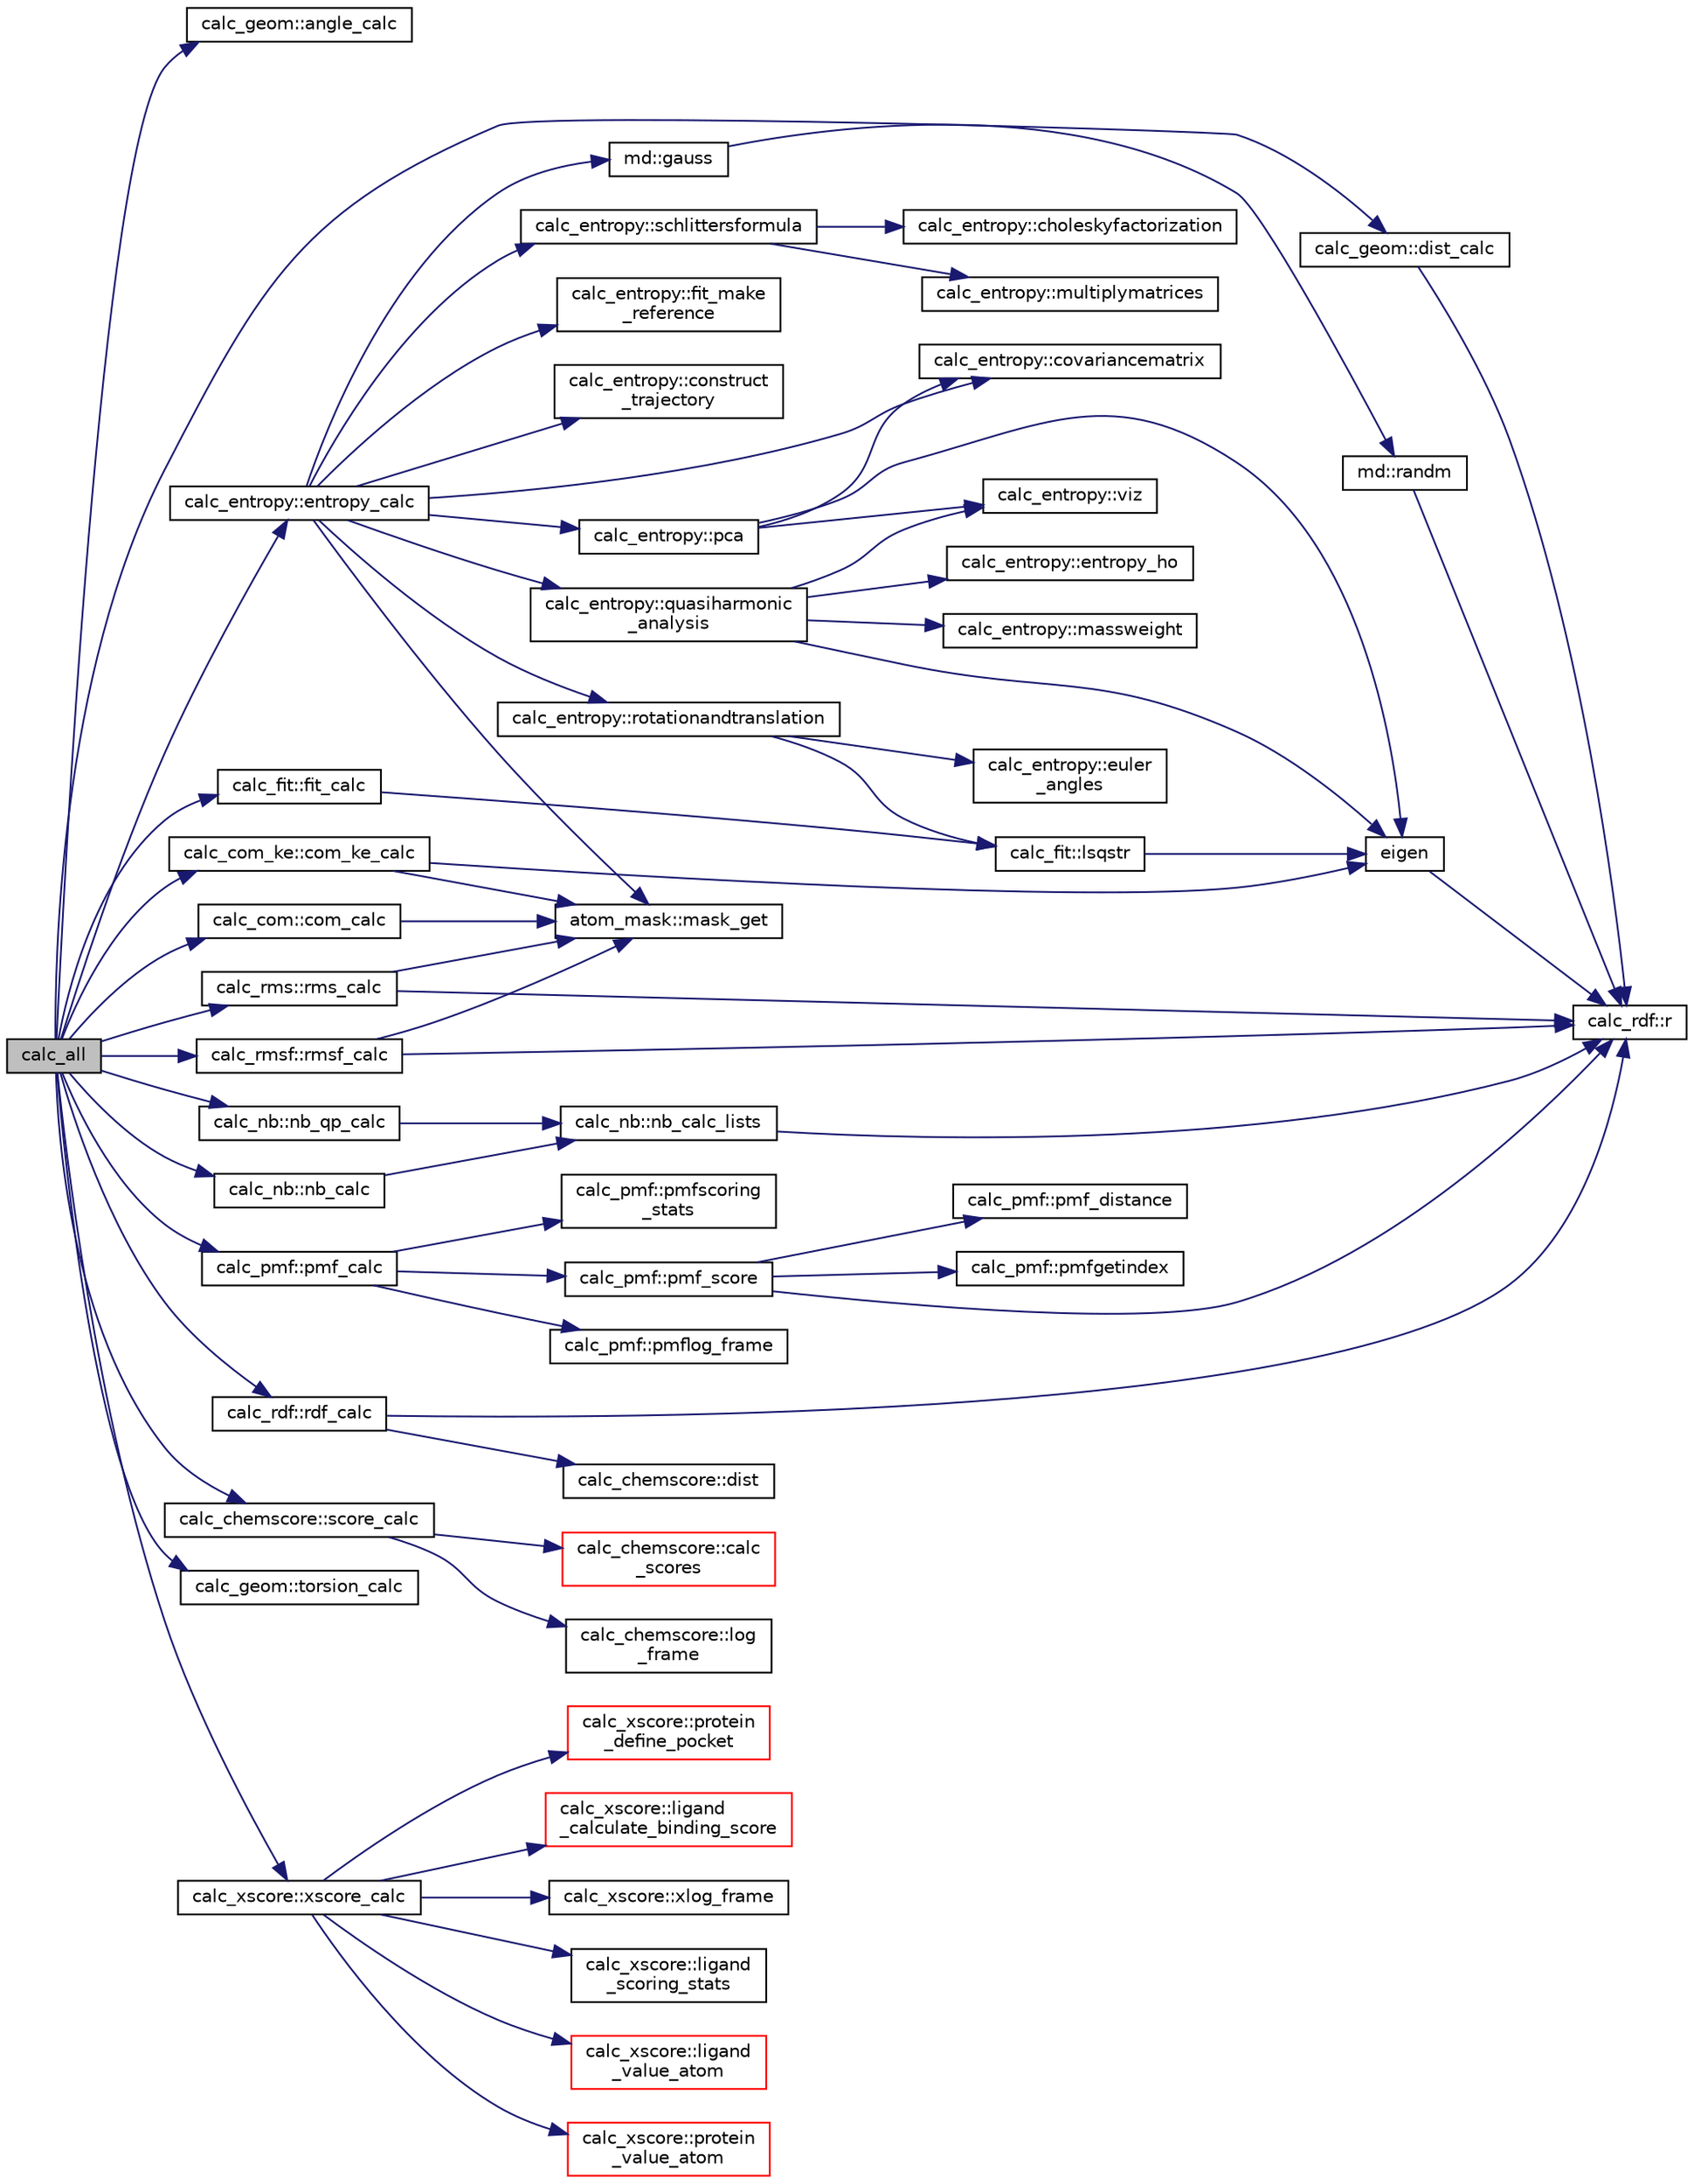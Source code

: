 digraph "calc_all"
{
  edge [fontname="Helvetica",fontsize="10",labelfontname="Helvetica",labelfontsize="10"];
  node [fontname="Helvetica",fontsize="10",shape=record];
  rankdir="LR";
  Node1 [label="calc_all",height=0.2,width=0.4,color="black", fillcolor="grey75", style="filled" fontcolor="black"];
  Node1 -> Node2 [color="midnightblue",fontsize="10",style="solid",fontname="Helvetica"];
  Node2 [label="calc_geom::angle_calc",height=0.2,width=0.4,color="black", fillcolor="white", style="filled",URL="$classcalc__geom.html#ac7a76181631ae1bfed15607f66009fe1"];
  Node1 -> Node3 [color="midnightblue",fontsize="10",style="solid",fontname="Helvetica"];
  Node3 [label="calc_com::com_calc",height=0.2,width=0.4,color="black", fillcolor="white", style="filled",URL="$classcalc__com.html#a8d29a63ddb97850c536c8acda9856013"];
  Node3 -> Node4 [color="midnightblue",fontsize="10",style="solid",fontname="Helvetica"];
  Node4 [label="atom_mask::mask_get",height=0.2,width=0.4,color="black", fillcolor="white", style="filled",URL="$classatom__mask.html#a9fb5742f563c05202fb3ac7175f80196"];
  Node1 -> Node5 [color="midnightblue",fontsize="10",style="solid",fontname="Helvetica"];
  Node5 [label="calc_com_ke::com_ke_calc",height=0.2,width=0.4,color="black", fillcolor="white", style="filled",URL="$classcalc__com__ke.html#a4721321fae51d63d7da0b33189366be2"];
  Node5 -> Node4 [color="midnightblue",fontsize="10",style="solid",fontname="Helvetica"];
  Node5 -> Node6 [color="midnightblue",fontsize="10",style="solid",fontname="Helvetica"];
  Node6 [label="eigen",height=0.2,width=0.4,color="black", fillcolor="white", style="filled",URL="$eigen_8f90.html#a6235fe5aa226f81d60122047e156250f"];
  Node6 -> Node7 [color="midnightblue",fontsize="10",style="solid",fontname="Helvetica"];
  Node7 [label="calc_rdf::r",height=0.2,width=0.4,color="black", fillcolor="white", style="filled",URL="$classcalc__rdf.html#a203d29eb42a922de8786e02bef09868a"];
  Node1 -> Node8 [color="midnightblue",fontsize="10",style="solid",fontname="Helvetica"];
  Node8 [label="calc_geom::dist_calc",height=0.2,width=0.4,color="black", fillcolor="white", style="filled",URL="$classcalc__geom.html#a944ba8085f76be268d1f09a8d26c8afd"];
  Node8 -> Node7 [color="midnightblue",fontsize="10",style="solid",fontname="Helvetica"];
  Node1 -> Node9 [color="midnightblue",fontsize="10",style="solid",fontname="Helvetica"];
  Node9 [label="calc_entropy::entropy_calc",height=0.2,width=0.4,color="black", fillcolor="white", style="filled",URL="$classcalc__entropy.html#aa0d5bd96bcbb6587c5e1e624674e5e4e"];
  Node9 -> Node10 [color="midnightblue",fontsize="10",style="solid",fontname="Helvetica"];
  Node10 [label="calc_entropy::fit_make\l_reference",height=0.2,width=0.4,color="black", fillcolor="white", style="filled",URL="$classcalc__entropy.html#a874a920bba323f41659a5a5b14988c01"];
  Node9 -> Node11 [color="midnightblue",fontsize="10",style="solid",fontname="Helvetica"];
  Node11 [label="calc_entropy::construct\l_trajectory",height=0.2,width=0.4,color="black", fillcolor="white", style="filled",URL="$classcalc__entropy.html#a2706ab3575d4580b597c79e13eb3bb5d"];
  Node9 -> Node12 [color="midnightblue",fontsize="10",style="solid",fontname="Helvetica"];
  Node12 [label="calc_entropy::rotationandtranslation",height=0.2,width=0.4,color="black", fillcolor="white", style="filled",URL="$classcalc__entropy.html#ac138d87a9a4edec83f075e4ae4525ef6"];
  Node12 -> Node13 [color="midnightblue",fontsize="10",style="solid",fontname="Helvetica"];
  Node13 [label="calc_fit::lsqstr",height=0.2,width=0.4,color="black", fillcolor="white", style="filled",URL="$classcalc__fit.html#aac8547f0c38c8a8b690d296238ffa70a"];
  Node13 -> Node6 [color="midnightblue",fontsize="10",style="solid",fontname="Helvetica"];
  Node12 -> Node14 [color="midnightblue",fontsize="10",style="solid",fontname="Helvetica"];
  Node14 [label="calc_entropy::euler\l_angles",height=0.2,width=0.4,color="black", fillcolor="white", style="filled",URL="$classcalc__entropy.html#ae9756fd0464bdb3c038ac5d3388a1847"];
  Node9 -> Node4 [color="midnightblue",fontsize="10",style="solid",fontname="Helvetica"];
  Node9 -> Node15 [color="midnightblue",fontsize="10",style="solid",fontname="Helvetica"];
  Node15 [label="calc_entropy::covariancematrix",height=0.2,width=0.4,color="black", fillcolor="white", style="filled",URL="$classcalc__entropy.html#a3755d627dc2eefc79df4b59a4250ed9a"];
  Node9 -> Node16 [color="midnightblue",fontsize="10",style="solid",fontname="Helvetica"];
  Node16 [label="calc_entropy::schlittersformula",height=0.2,width=0.4,color="black", fillcolor="white", style="filled",URL="$classcalc__entropy.html#aa6f0af095a3daa755f27611c7ee3a137"];
  Node16 -> Node17 [color="midnightblue",fontsize="10",style="solid",fontname="Helvetica"];
  Node17 [label="calc_entropy::multiplymatrices",height=0.2,width=0.4,color="black", fillcolor="white", style="filled",URL="$classcalc__entropy.html#a1bf295689ab7aa8ba66f5d835758c3ca"];
  Node16 -> Node18 [color="midnightblue",fontsize="10",style="solid",fontname="Helvetica"];
  Node18 [label="calc_entropy::choleskyfactorization",height=0.2,width=0.4,color="black", fillcolor="white", style="filled",URL="$classcalc__entropy.html#ab9136e2396446b5059a5fe7d36125573"];
  Node9 -> Node19 [color="midnightblue",fontsize="10",style="solid",fontname="Helvetica"];
  Node19 [label="calc_entropy::quasiharmonic\l_analysis",height=0.2,width=0.4,color="black", fillcolor="white", style="filled",URL="$classcalc__entropy.html#a2a9d851b8b3e7af4603059175dc539e3"];
  Node19 -> Node20 [color="midnightblue",fontsize="10",style="solid",fontname="Helvetica"];
  Node20 [label="calc_entropy::massweight",height=0.2,width=0.4,color="black", fillcolor="white", style="filled",URL="$classcalc__entropy.html#aaf7cfa4698786aa90ec49a0534983b2c"];
  Node19 -> Node21 [color="midnightblue",fontsize="10",style="solid",fontname="Helvetica"];
  Node21 [label="calc_entropy::viz",height=0.2,width=0.4,color="black", fillcolor="white", style="filled",URL="$classcalc__entropy.html#ab1305be69ef87d449d6e0a83f557ef80"];
  Node19 -> Node6 [color="midnightblue",fontsize="10",style="solid",fontname="Helvetica"];
  Node19 -> Node22 [color="midnightblue",fontsize="10",style="solid",fontname="Helvetica"];
  Node22 [label="calc_entropy::entropy_ho",height=0.2,width=0.4,color="black", fillcolor="white", style="filled",URL="$classcalc__entropy.html#ab614cb6e56be859a584badf06fdbc1fa"];
  Node9 -> Node23 [color="midnightblue",fontsize="10",style="solid",fontname="Helvetica"];
  Node23 [label="calc_entropy::pca",height=0.2,width=0.4,color="black", fillcolor="white", style="filled",URL="$classcalc__entropy.html#afae4ac42e827ba29f7e2dc444a868123"];
  Node23 -> Node15 [color="midnightblue",fontsize="10",style="solid",fontname="Helvetica"];
  Node23 -> Node21 [color="midnightblue",fontsize="10",style="solid",fontname="Helvetica"];
  Node23 -> Node6 [color="midnightblue",fontsize="10",style="solid",fontname="Helvetica"];
  Node9 -> Node24 [color="midnightblue",fontsize="10",style="solid",fontname="Helvetica"];
  Node24 [label="md::gauss",height=0.2,width=0.4,color="black", fillcolor="white", style="filled",URL="$classmd.html#ad5c98093b438b222e924abf03cea7ff4"];
  Node24 -> Node25 [color="midnightblue",fontsize="10",style="solid",fontname="Helvetica"];
  Node25 [label="md::randm",height=0.2,width=0.4,color="black", fillcolor="white", style="filled",URL="$classmd.html#a5e3b7b6f11ac03a3ffb18bdaaca242a5"];
  Node25 -> Node7 [color="midnightblue",fontsize="10",style="solid",fontname="Helvetica"];
  Node1 -> Node26 [color="midnightblue",fontsize="10",style="solid",fontname="Helvetica"];
  Node26 [label="calc_fit::fit_calc",height=0.2,width=0.4,color="black", fillcolor="white", style="filled",URL="$classcalc__fit.html#a34e3efb2981d1e8ad36d1556e6f69e18"];
  Node26 -> Node13 [color="midnightblue",fontsize="10",style="solid",fontname="Helvetica"];
  Node1 -> Node27 [color="midnightblue",fontsize="10",style="solid",fontname="Helvetica"];
  Node27 [label="calc_nb::nb_calc",height=0.2,width=0.4,color="black", fillcolor="white", style="filled",URL="$classcalc__nb.html#ab5ed70a50d41bb040e21f2e88ca8a207"];
  Node27 -> Node28 [color="midnightblue",fontsize="10",style="solid",fontname="Helvetica"];
  Node28 [label="calc_nb::nb_calc_lists",height=0.2,width=0.4,color="black", fillcolor="white", style="filled",URL="$classcalc__nb.html#a600889d4c85c927366dcdf744c4299e9"];
  Node28 -> Node7 [color="midnightblue",fontsize="10",style="solid",fontname="Helvetica"];
  Node1 -> Node29 [color="midnightblue",fontsize="10",style="solid",fontname="Helvetica"];
  Node29 [label="calc_nb::nb_qp_calc",height=0.2,width=0.4,color="black", fillcolor="white", style="filled",URL="$classcalc__nb.html#a936e04ca43919cd2cacfd48dbfac7d52"];
  Node29 -> Node28 [color="midnightblue",fontsize="10",style="solid",fontname="Helvetica"];
  Node1 -> Node30 [color="midnightblue",fontsize="10",style="solid",fontname="Helvetica"];
  Node30 [label="calc_pmf::pmf_calc",height=0.2,width=0.4,color="black", fillcolor="white", style="filled",URL="$classcalc__pmf.html#a0e57d1409c14150ce20ffbf26376a485"];
  Node30 -> Node31 [color="midnightblue",fontsize="10",style="solid",fontname="Helvetica"];
  Node31 [label="calc_pmf::pmf_score",height=0.2,width=0.4,color="black", fillcolor="white", style="filled",URL="$classcalc__pmf.html#a2ce532c8dbd81ccb5221196f08dc3a4c"];
  Node31 -> Node7 [color="midnightblue",fontsize="10",style="solid",fontname="Helvetica"];
  Node31 -> Node32 [color="midnightblue",fontsize="10",style="solid",fontname="Helvetica"];
  Node32 [label="calc_pmf::pmf_distance",height=0.2,width=0.4,color="black", fillcolor="white", style="filled",URL="$classcalc__pmf.html#ae502584ca9d4449aef004eab08ac0201"];
  Node31 -> Node33 [color="midnightblue",fontsize="10",style="solid",fontname="Helvetica"];
  Node33 [label="calc_pmf::pmfgetindex",height=0.2,width=0.4,color="black", fillcolor="white", style="filled",URL="$classcalc__pmf.html#adb092d3fa3d597aa80099dac1ff51d24"];
  Node30 -> Node34 [color="midnightblue",fontsize="10",style="solid",fontname="Helvetica"];
  Node34 [label="calc_pmf::pmflog_frame",height=0.2,width=0.4,color="black", fillcolor="white", style="filled",URL="$classcalc__pmf.html#a464bb7fb9f994fd1ae6318110bc57631"];
  Node30 -> Node35 [color="midnightblue",fontsize="10",style="solid",fontname="Helvetica"];
  Node35 [label="calc_pmf::pmfscoring\l_stats",height=0.2,width=0.4,color="black", fillcolor="white", style="filled",URL="$classcalc__pmf.html#a638031979f9e34f663de98290b3203bf"];
  Node1 -> Node36 [color="midnightblue",fontsize="10",style="solid",fontname="Helvetica"];
  Node36 [label="calc_rdf::rdf_calc",height=0.2,width=0.4,color="black", fillcolor="white", style="filled",URL="$classcalc__rdf.html#a7ab1dc36ff759913cf0737ae82a2c37b"];
  Node36 -> Node37 [color="midnightblue",fontsize="10",style="solid",fontname="Helvetica"];
  Node37 [label="calc_chemscore::dist",height=0.2,width=0.4,color="black", fillcolor="white", style="filled",URL="$classcalc__chemscore.html#aae7e243df77ac184d4fcd6cff5b0c0f2"];
  Node36 -> Node7 [color="midnightblue",fontsize="10",style="solid",fontname="Helvetica"];
  Node1 -> Node38 [color="midnightblue",fontsize="10",style="solid",fontname="Helvetica"];
  Node38 [label="calc_rms::rms_calc",height=0.2,width=0.4,color="black", fillcolor="white", style="filled",URL="$classcalc__rms.html#a79e74aee349411bedf7f3c71a81b25bb"];
  Node38 -> Node4 [color="midnightblue",fontsize="10",style="solid",fontname="Helvetica"];
  Node38 -> Node7 [color="midnightblue",fontsize="10",style="solid",fontname="Helvetica"];
  Node1 -> Node39 [color="midnightblue",fontsize="10",style="solid",fontname="Helvetica"];
  Node39 [label="calc_rmsf::rmsf_calc",height=0.2,width=0.4,color="black", fillcolor="white", style="filled",URL="$classcalc__rmsf.html#aa06c01d8ab8a9c1e62fe92d36c9a6fc4"];
  Node39 -> Node4 [color="midnightblue",fontsize="10",style="solid",fontname="Helvetica"];
  Node39 -> Node7 [color="midnightblue",fontsize="10",style="solid",fontname="Helvetica"];
  Node1 -> Node40 [color="midnightblue",fontsize="10",style="solid",fontname="Helvetica"];
  Node40 [label="calc_chemscore::score_calc",height=0.2,width=0.4,color="black", fillcolor="white", style="filled",URL="$classcalc__chemscore.html#a678c1ccc18920a66c00a8fe528997561"];
  Node40 -> Node41 [color="midnightblue",fontsize="10",style="solid",fontname="Helvetica"];
  Node41 [label="calc_chemscore::calc\l_scores",height=0.2,width=0.4,color="red", fillcolor="white", style="filled",URL="$classcalc__chemscore.html#ac685deaa80ea9769e36c6b9ac8c8462d"];
  Node40 -> Node42 [color="midnightblue",fontsize="10",style="solid",fontname="Helvetica"];
  Node42 [label="calc_chemscore::log\l_frame",height=0.2,width=0.4,color="black", fillcolor="white", style="filled",URL="$classcalc__chemscore.html#ac981dadd7632147eefe3240bada21d79"];
  Node1 -> Node43 [color="midnightblue",fontsize="10",style="solid",fontname="Helvetica"];
  Node43 [label="calc_geom::torsion_calc",height=0.2,width=0.4,color="black", fillcolor="white", style="filled",URL="$classcalc__geom.html#a7b26a568cc21cfccd5c6bc8c421c31b7"];
  Node1 -> Node44 [color="midnightblue",fontsize="10",style="solid",fontname="Helvetica"];
  Node44 [label="calc_xscore::xscore_calc",height=0.2,width=0.4,color="black", fillcolor="white", style="filled",URL="$classcalc__xscore.html#a1f2c852d7a1ed801d7b14ce6205a384e"];
  Node44 -> Node45 [color="midnightblue",fontsize="10",style="solid",fontname="Helvetica"];
  Node45 [label="calc_xscore::ligand\l_value_atom",height=0.2,width=0.4,color="red", fillcolor="white", style="filled",URL="$classcalc__xscore.html#a0e46016e4d4ad20b05df5806ae4b4c70"];
  Node44 -> Node46 [color="midnightblue",fontsize="10",style="solid",fontname="Helvetica"];
  Node46 [label="calc_xscore::protein\l_value_atom",height=0.2,width=0.4,color="red", fillcolor="white", style="filled",URL="$classcalc__xscore.html#a5a5ffe118d359c23175fcd5fdff1c5d6"];
  Node44 -> Node47 [color="midnightblue",fontsize="10",style="solid",fontname="Helvetica"];
  Node47 [label="calc_xscore::protein\l_define_pocket",height=0.2,width=0.4,color="red", fillcolor="white", style="filled",URL="$classcalc__xscore.html#ae8388e5bcc799443fceb243046278e17"];
  Node44 -> Node48 [color="midnightblue",fontsize="10",style="solid",fontname="Helvetica"];
  Node48 [label="calc_xscore::ligand\l_calculate_binding_score",height=0.2,width=0.4,color="red", fillcolor="white", style="filled",URL="$classcalc__xscore.html#aa21b212c6de7c3b229d8d91ee336630a"];
  Node44 -> Node49 [color="midnightblue",fontsize="10",style="solid",fontname="Helvetica"];
  Node49 [label="calc_xscore::xlog_frame",height=0.2,width=0.4,color="black", fillcolor="white", style="filled",URL="$classcalc__xscore.html#ade4f69793fb095b25738ca6027240398"];
  Node44 -> Node50 [color="midnightblue",fontsize="10",style="solid",fontname="Helvetica"];
  Node50 [label="calc_xscore::ligand\l_scoring_stats",height=0.2,width=0.4,color="black", fillcolor="white", style="filled",URL="$classcalc__xscore.html#a25da6b86c230610c51ec8e523934d799"];
}
